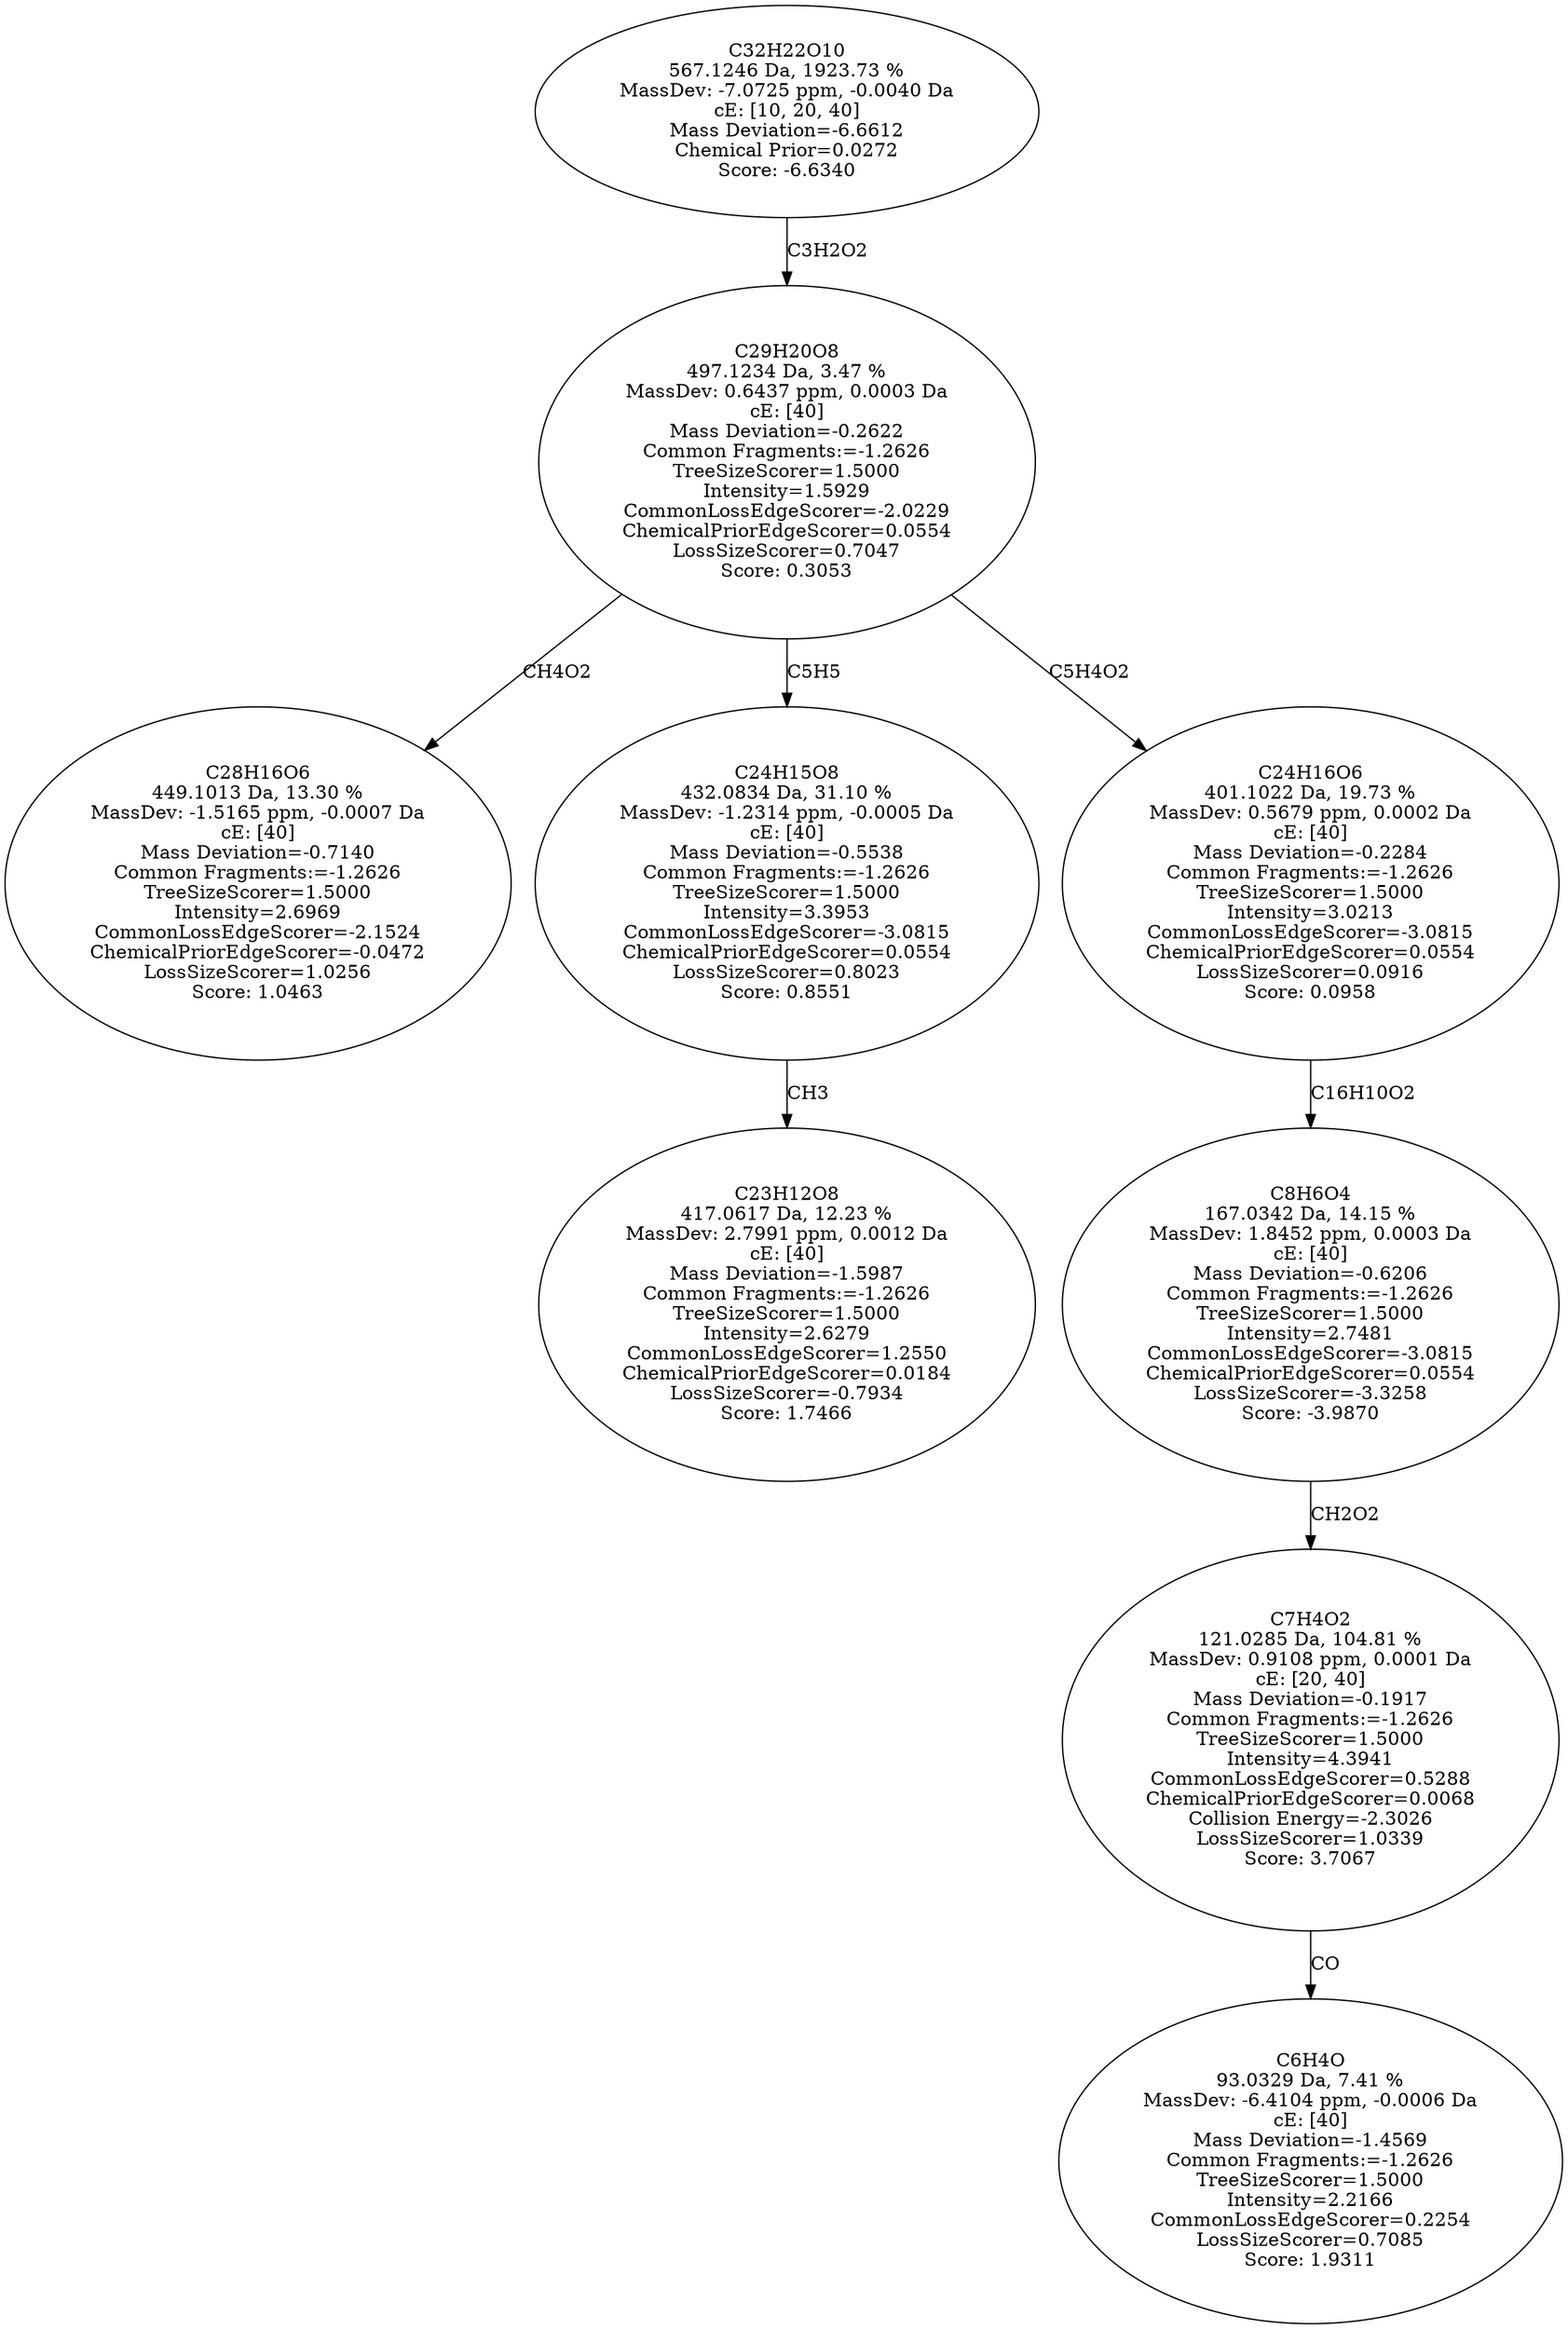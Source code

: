 strict digraph {
v1 [label="C28H16O6\n449.1013 Da, 13.30 %\nMassDev: -1.5165 ppm, -0.0007 Da\ncE: [40]\nMass Deviation=-0.7140\nCommon Fragments:=-1.2626\nTreeSizeScorer=1.5000\nIntensity=2.6969\nCommonLossEdgeScorer=-2.1524\nChemicalPriorEdgeScorer=-0.0472\nLossSizeScorer=1.0256\nScore: 1.0463"];
v2 [label="C23H12O8\n417.0617 Da, 12.23 %\nMassDev: 2.7991 ppm, 0.0012 Da\ncE: [40]\nMass Deviation=-1.5987\nCommon Fragments:=-1.2626\nTreeSizeScorer=1.5000\nIntensity=2.6279\nCommonLossEdgeScorer=1.2550\nChemicalPriorEdgeScorer=0.0184\nLossSizeScorer=-0.7934\nScore: 1.7466"];
v3 [label="C24H15O8\n432.0834 Da, 31.10 %\nMassDev: -1.2314 ppm, -0.0005 Da\ncE: [40]\nMass Deviation=-0.5538\nCommon Fragments:=-1.2626\nTreeSizeScorer=1.5000\nIntensity=3.3953\nCommonLossEdgeScorer=-3.0815\nChemicalPriorEdgeScorer=0.0554\nLossSizeScorer=0.8023\nScore: 0.8551"];
v4 [label="C6H4O\n93.0329 Da, 7.41 %\nMassDev: -6.4104 ppm, -0.0006 Da\ncE: [40]\nMass Deviation=-1.4569\nCommon Fragments:=-1.2626\nTreeSizeScorer=1.5000\nIntensity=2.2166\nCommonLossEdgeScorer=0.2254\nLossSizeScorer=0.7085\nScore: 1.9311"];
v5 [label="C7H4O2\n121.0285 Da, 104.81 %\nMassDev: 0.9108 ppm, 0.0001 Da\ncE: [20, 40]\nMass Deviation=-0.1917\nCommon Fragments:=-1.2626\nTreeSizeScorer=1.5000\nIntensity=4.3941\nCommonLossEdgeScorer=0.5288\nChemicalPriorEdgeScorer=0.0068\nCollision Energy=-2.3026\nLossSizeScorer=1.0339\nScore: 3.7067"];
v6 [label="C8H6O4\n167.0342 Da, 14.15 %\nMassDev: 1.8452 ppm, 0.0003 Da\ncE: [40]\nMass Deviation=-0.6206\nCommon Fragments:=-1.2626\nTreeSizeScorer=1.5000\nIntensity=2.7481\nCommonLossEdgeScorer=-3.0815\nChemicalPriorEdgeScorer=0.0554\nLossSizeScorer=-3.3258\nScore: -3.9870"];
v7 [label="C24H16O6\n401.1022 Da, 19.73 %\nMassDev: 0.5679 ppm, 0.0002 Da\ncE: [40]\nMass Deviation=-0.2284\nCommon Fragments:=-1.2626\nTreeSizeScorer=1.5000\nIntensity=3.0213\nCommonLossEdgeScorer=-3.0815\nChemicalPriorEdgeScorer=0.0554\nLossSizeScorer=0.0916\nScore: 0.0958"];
v8 [label="C29H20O8\n497.1234 Da, 3.47 %\nMassDev: 0.6437 ppm, 0.0003 Da\ncE: [40]\nMass Deviation=-0.2622\nCommon Fragments:=-1.2626\nTreeSizeScorer=1.5000\nIntensity=1.5929\nCommonLossEdgeScorer=-2.0229\nChemicalPriorEdgeScorer=0.0554\nLossSizeScorer=0.7047\nScore: 0.3053"];
v9 [label="C32H22O10\n567.1246 Da, 1923.73 %\nMassDev: -7.0725 ppm, -0.0040 Da\ncE: [10, 20, 40]\nMass Deviation=-6.6612\nChemical Prior=0.0272\nScore: -6.6340"];
v8 -> v1 [label="CH4O2"];
v3 -> v2 [label="CH3"];
v8 -> v3 [label="C5H5"];
v5 -> v4 [label="CO"];
v6 -> v5 [label="CH2O2"];
v7 -> v6 [label="C16H10O2"];
v8 -> v7 [label="C5H4O2"];
v9 -> v8 [label="C3H2O2"];
}